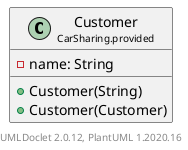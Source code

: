 @startuml
    set namespaceSeparator none
    hide empty fields
    hide empty methods

    class "<size:14>Customer\n<size:10>CarSharing.provided" as CarSharing.provided.Customer [[Customer.html]] {
        -name: String
        +Customer(String)
        +Customer(Customer)
    }

    center footer UMLDoclet 2.0.12, PlantUML 1.2020.16
@enduml
